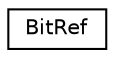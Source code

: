 digraph "Graphical Class Hierarchy"
{
 // LATEX_PDF_SIZE
  edge [fontname="Helvetica",fontsize="10",labelfontname="Helvetica",labelfontsize="10"];
  node [fontname="Helvetica",fontsize="10",shape=record];
  rankdir="LR";
  Node0 [label="BitRef",height=0.2,width=0.4,color="black", fillcolor="white", style="filled",URL="$structBitRef.html",tooltip=" "];
}
